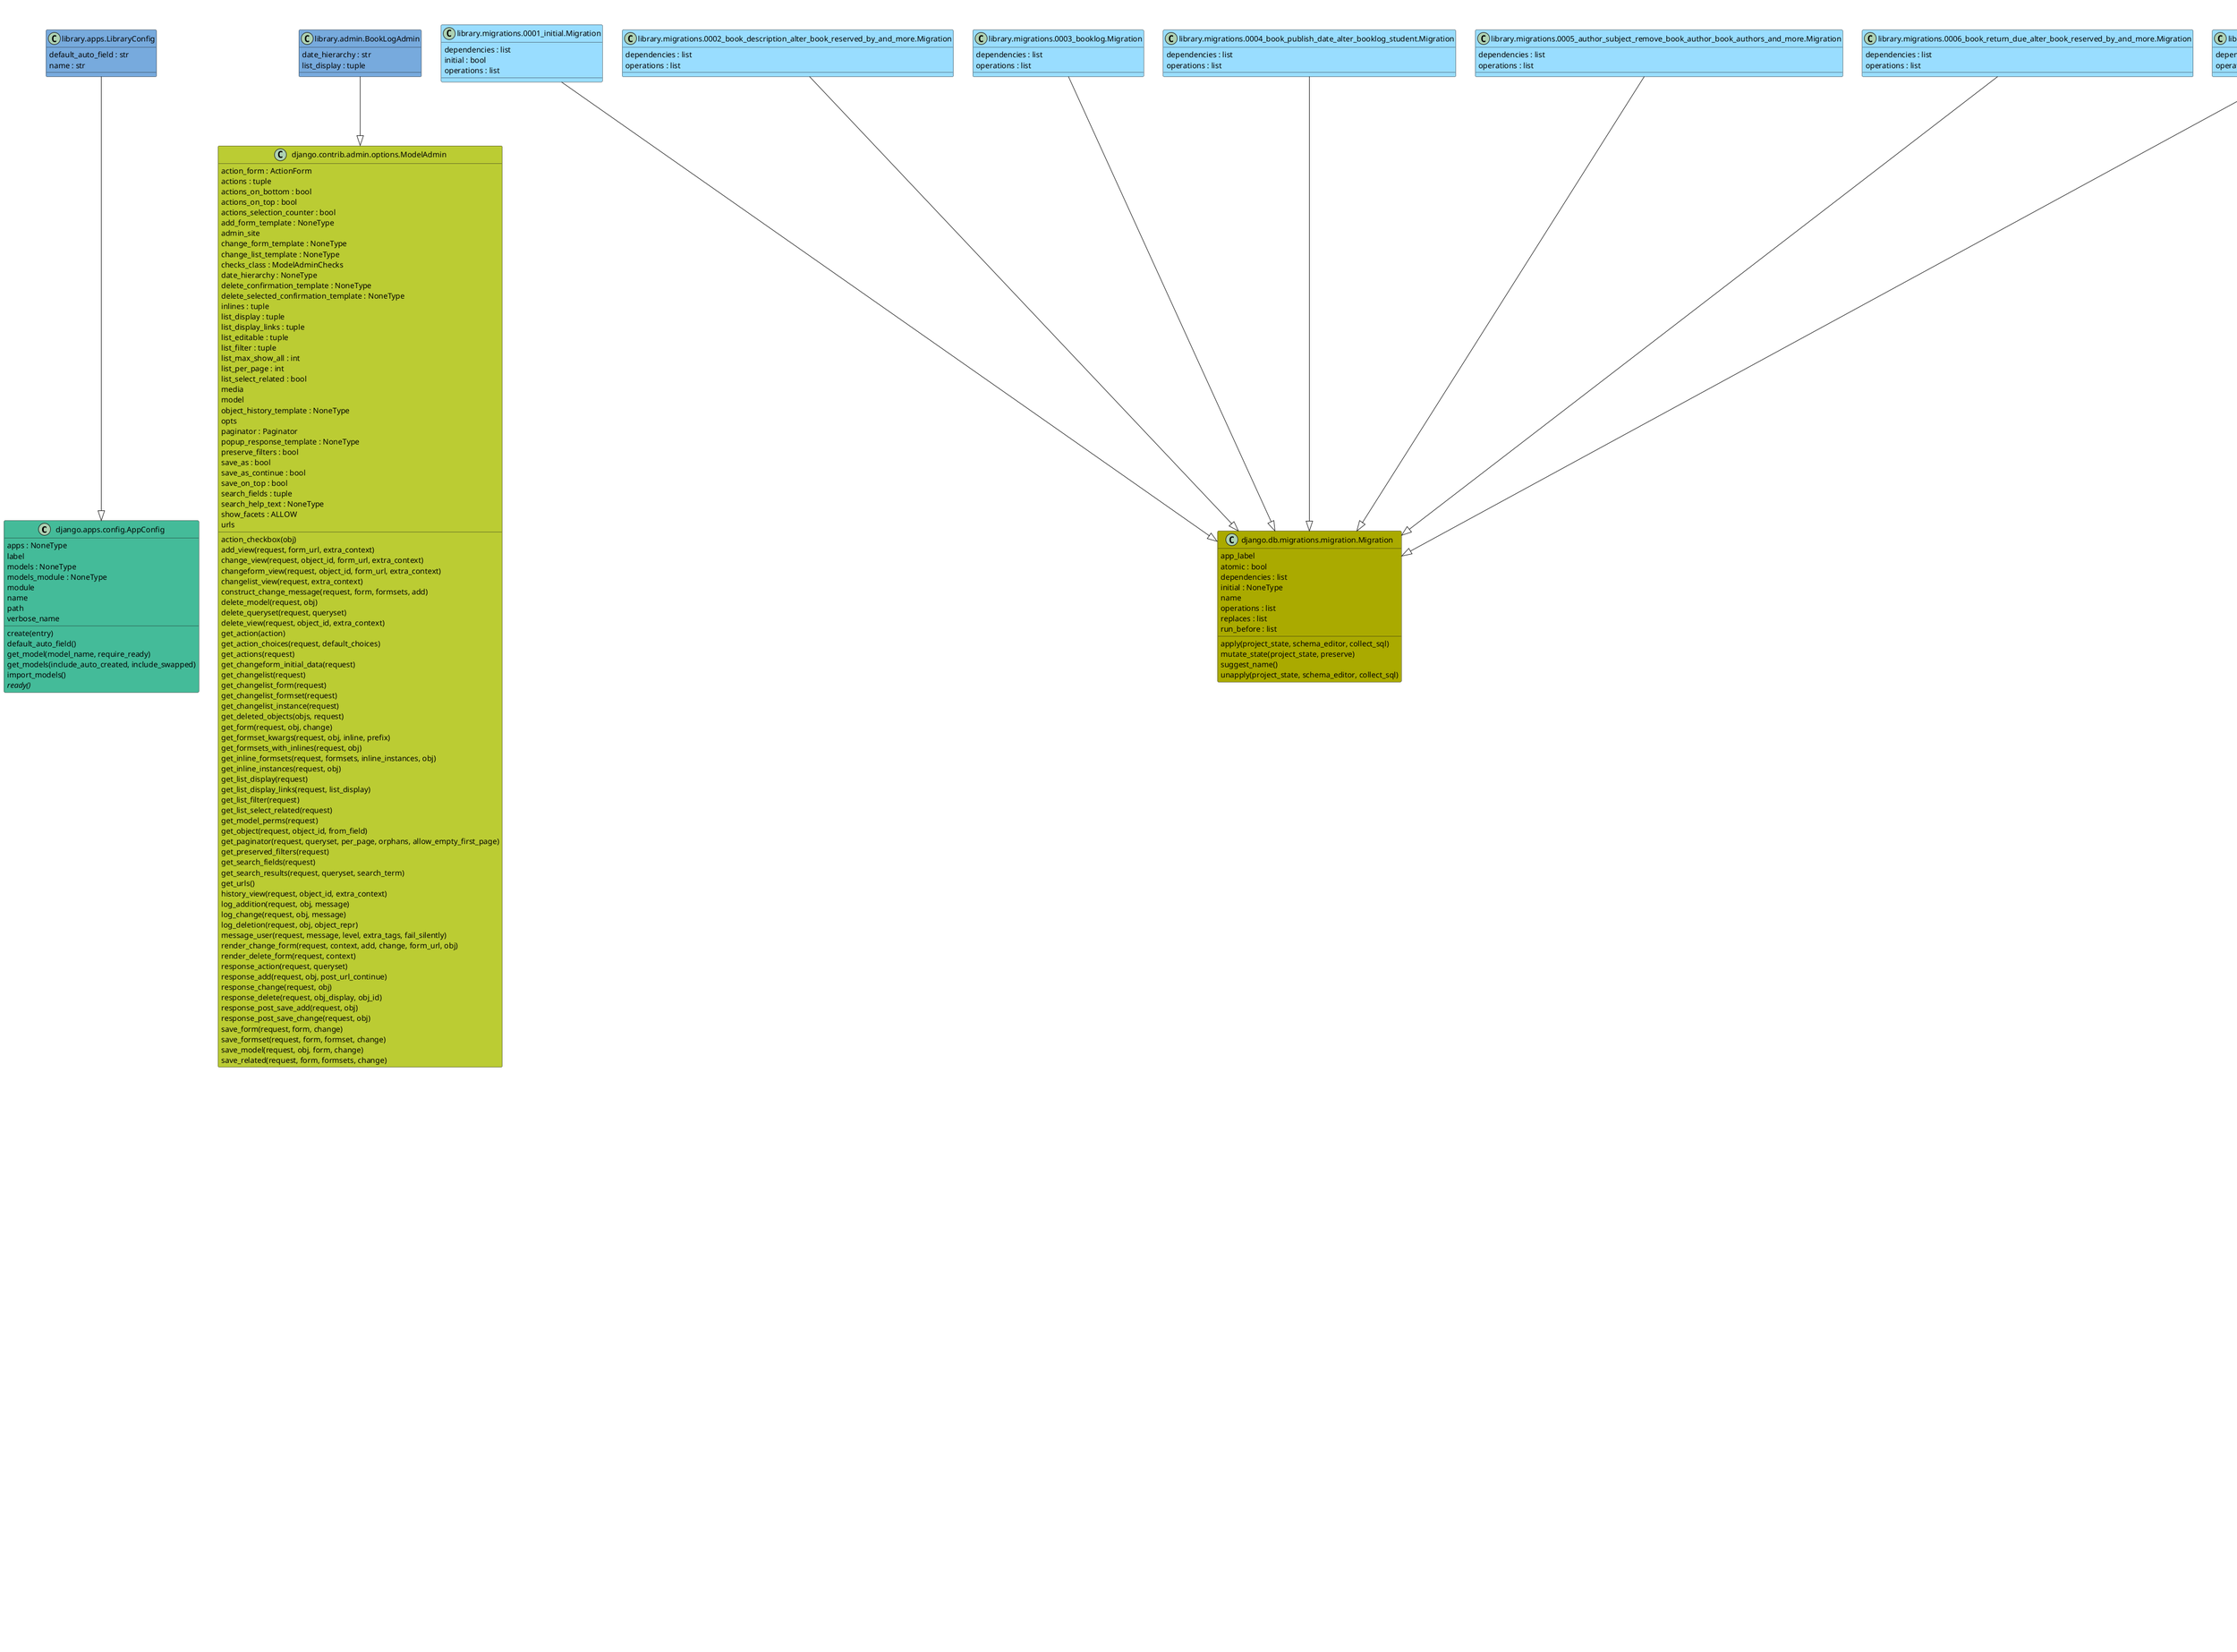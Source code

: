 @startuml classes
set namespaceSeparator none
class "django.apps.config.AppConfig" as django.apps.config.AppConfig #44BB99 {
  apps : NoneType
  label
  models : NoneType
  models_module : NoneType
  module
  name
  path
  verbose_name
  create(entry)
  default_auto_field()
  get_model(model_name, require_ready)
  get_models(include_auto_created, include_swapped)
  import_models()
  {abstract}ready()
}
class "django.contrib.admin.options.ModelAdmin" as django.contrib.admin.options.ModelAdmin #BBCC33 {
  action_form : ActionForm
  actions : tuple
  actions_on_bottom : bool
  actions_on_top : bool
  actions_selection_counter : bool
  add_form_template : NoneType
  admin_site
  change_form_template : NoneType
  change_list_template : NoneType
  checks_class : ModelAdminChecks
  date_hierarchy : NoneType
  delete_confirmation_template : NoneType
  delete_selected_confirmation_template : NoneType
  inlines : tuple
  list_display : tuple
  list_display_links : tuple
  list_editable : tuple
  list_filter : tuple
  list_max_show_all : int
  list_per_page : int
  list_select_related : bool
  media
  model
  object_history_template : NoneType
  opts
  paginator : Paginator
  popup_response_template : NoneType
  preserve_filters : bool
  save_as : bool
  save_as_continue : bool
  save_on_top : bool
  search_fields : tuple
  search_help_text : NoneType
  show_facets : ALLOW
  urls
  action_checkbox(obj)
  add_view(request, form_url, extra_context)
  change_view(request, object_id, form_url, extra_context)
  changeform_view(request, object_id, form_url, extra_context)
  changelist_view(request, extra_context)
  construct_change_message(request, form, formsets, add)
  delete_model(request, obj)
  delete_queryset(request, queryset)
  delete_view(request, object_id, extra_context)
  get_action(action)
  get_action_choices(request, default_choices)
  get_actions(request)
  get_changeform_initial_data(request)
  get_changelist(request)
  get_changelist_form(request)
  get_changelist_formset(request)
  get_changelist_instance(request)
  get_deleted_objects(objs, request)
  get_form(request, obj, change)
  get_formset_kwargs(request, obj, inline, prefix)
  get_formsets_with_inlines(request, obj)
  get_inline_formsets(request, formsets, inline_instances, obj)
  get_inline_instances(request, obj)
  get_list_display(request)
  get_list_display_links(request, list_display)
  get_list_filter(request)
  get_list_select_related(request)
  get_model_perms(request)
  get_object(request, object_id, from_field)
  get_paginator(request, queryset, per_page, orphans, allow_empty_first_page)
  get_preserved_filters(request)
  get_search_fields(request)
  get_search_results(request, queryset, search_term)
  get_urls()
  history_view(request, object_id, extra_context)
  log_addition(request, obj, message)
  log_change(request, obj, message)
  log_deletion(request, obj, object_repr)
  message_user(request, message, level, extra_tags, fail_silently)
  render_change_form(request, context, add, change, form_url, obj)
  render_delete_form(request, context)
  response_action(request, queryset)
  response_add(request, obj, post_url_continue)
  response_change(request, obj)
  response_delete(request, obj_display, obj_id)
  response_post_save_add(request, obj)
  response_post_save_change(request, obj)
  save_form(request, form, change)
  save_formset(request, form, formset, change)
  save_model(request, obj, form, change)
  save_related(request, form, formsets, change)
}
class "django.db.migrations.migration.Migration" as django.db.migrations.migration.Migration #AAAA00 {
  app_label
  atomic : bool
  dependencies : list
  initial : NoneType
  name
  operations : list
  replaces : list
  run_before : list
  apply(project_state, schema_editor, collect_sql)
  mutate_state(project_state, preserve)
  suggest_name()
  unapply(project_state, schema_editor, collect_sql)
}
class "django.db.models.base.Model" as django.db.models.base.Model #AAAA00 {
  pk
  adelete(using, keep_parents)
  arefresh_from_db(using, fields)
  asave(force_insert, force_update, using, update_fields)
  check()
  {abstract}clean()
  clean_fields(exclude)
  date_error_message(lookup_type, field_name, unique_for)
  delete(using, keep_parents)
  from_db(db, field_names, values)
  full_clean(exclude, validate_unique, validate_constraints)
  get_constraints()
  get_deferred_fields()
  prepare_database_save(field)
  refresh_from_db(using, fields)
  save(force_insert, force_update, using, update_fields)
  save_base(raw, force_insert, force_update, using, update_fields)
  serializable_value(field_name)
  unique_error_message(model_class, unique_check)
  validate_constraints(exclude)
  validate_unique(exclude)
}
class "django.db.models.enums.IntegerChoices" as django.db.models.enums.IntegerChoices #AAAA00 {
  name
}
class "django.db.models.manager.Manager" as django.db.models.manager.Manager #AAAA00 {
  auto_created : bool
}
class "django.forms.forms.Form" as django.forms.forms.Form #EEDD88 {
}
class "django.views.generic.base.TemplateView" as django.views.generic.base.TemplateView #EE8866 {
  get(request)
}
class "django.views.generic.base.View" as django.views.generic.base.View #EE8866 {
  args : tuple
  head
  http_method_names : list
  kwargs : dict
  request
  as_view()
  dispatch(request)
  http_method_not_allowed(request)
  options(request)
  setup(request)
  view_is_async()
}
class "library.admin.BookLogAdmin" as library.admin.BookLogAdmin #77AADD {
  date_hierarchy : str
  list_display : tuple
}
class "library.apps.LibraryConfig" as library.apps.LibraryConfig #77AADD {
  default_auto_field : str
  name : str
}
class "library.forms.BookSearchForm" as library.forms.BookSearchForm #77AADD {
  authors : ModelMultipleChoiceField
  name : CharField
  publish_year_from : IntegerField
  publish_year_to : IntegerField
  search_phrase : CharField
  subjects : ModelMultipleChoiceField
}
class "library.migrations.0001_initial.Migration" as library.migrations.0001_initial.Migration #99DDFF {
  dependencies : list
  initial : bool
  operations : list
}
class "library.migrations.0002_book_description_alter_book_reserved_by_and_more.Migration" as library.migrations.0002_book_description_alter_book_reserved_by_and_more.Migration #99DDFF {
  dependencies : list
  operations : list
}
class "library.migrations.0003_booklog.Migration" as library.migrations.0003_booklog.Migration #99DDFF {
  dependencies : list
  operations : list
}
class "library.migrations.0004_book_publish_date_alter_booklog_student.Migration" as library.migrations.0004_book_publish_date_alter_booklog_student.Migration #99DDFF {
  dependencies : list
  operations : list
}
class "library.migrations.0005_author_subject_remove_book_author_book_authors_and_more.Migration" as library.migrations.0005_author_subject_remove_book_author_book_authors_and_more.Migration #99DDFF {
  dependencies : list
  operations : list
}
class "library.migrations.0006_book_return_due_alter_book_reserved_by_and_more.Migration" as library.migrations.0006_book_return_due_alter_book_reserved_by_and_more.Migration #99DDFF {
  dependencies : list
  operations : list
}
class "library.migrations.0007_alter_booklog_log_type.Migration" as library.migrations.0007_alter_booklog_log_type.Migration #99DDFF {
  dependencies : list
  operations : list
}
class "library.models.Author" as library.models.Author #77AADD {
  name : CharField
  objects
}
class "library.models.AuthorManager" as library.models.AuthorManager #77AADD {
  get_queryset()
}
class "library.models.Book" as library.models.Book #77AADD {
  authors : ManyToManyField
  booklog_set
  current_fine
  description : TextField
  name : CharField
  objects
  publish_date : DateField
  reserved_by : ForeignKey
  reserved_by_id : NoneType, int
  return_due : DateField
  subjects : ManyToManyField
  taken_by : ForeignKey
  taken_by_id : NoneType, int
  authors_string() -> str
  availability() -> str
  extend(student_id: int)
  reserve(student_id: int)
  return_back()
  take(student_id: int, remove_reservation: bool)
}
class "library.models.BookLog" as library.models.BookLog #77AADD {
  book : ForeignKey
  log_type : PositiveSmallIntegerField
  student : ForeignKey
  timestamp : DateTimeField
}
class "library.models.LogType" as library.models.BookLog.LogType #FFAABB {
  name
}
class "library.models.Subject" as library.models.Subject #77AADD {
  name : CharField
  objects
}
class "library.models.SubjectManager" as library.models.SubjectManager #77AADD {
  get_queryset()
}
class "library.views.BookDetailView" as library.views.BookDetailView #77AADD {
  template_name : str
  get_context_data()
}
class "library.views.BookExtendView" as library.views.BookExtendView #77AADD {
  post(request, book_id: int)
}
class "library.views.BookListView" as library.views.BookListView #77AADD {
  page_size : int
  search_form
  template_name : str
  get_books_query() -> QuerySet
  get_context_data()
  rest_of_results_count() -> int
  search_filter() -> Q
}
class "library.views.BookReserveView" as library.views.BookReserveView #77AADD {
  post(request, book_id: int)
}
class "library.views.BookReturnView" as library.views.BookReturnView #77AADD {
  post(request, book_id: int)
}
class "library.views.BookTakeView" as library.views.BookTakeView #77AADD {
  post(request, book_id: int)
}
class "library.views.QueryParams" as library.views.BookListView.QueryParams #DDDDDD {
  search_phrase : Optional[str]
}
django.views.generic.base.TemplateView --|> django.views.generic.base.View
library.admin.BookLogAdmin --|> django.contrib.admin.options.ModelAdmin
library.apps.LibraryConfig --|> django.apps.config.AppConfig
library.forms.BookSearchForm --|> django.forms.forms.Form
library.migrations.0001_initial.Migration --|> django.db.migrations.migration.Migration
library.migrations.0002_book_description_alter_book_reserved_by_and_more.Migration --|> django.db.migrations.migration.Migration
library.migrations.0003_booklog.Migration --|> django.db.migrations.migration.Migration
library.migrations.0004_book_publish_date_alter_booklog_student.Migration --|> django.db.migrations.migration.Migration
library.migrations.0005_author_subject_remove_book_author_book_authors_and_more.Migration --|> django.db.migrations.migration.Migration
library.migrations.0006_book_return_due_alter_book_reserved_by_and_more.Migration --|> django.db.migrations.migration.Migration
library.migrations.0007_alter_booklog_log_type.Migration --|> django.db.migrations.migration.Migration
library.models.Author --|> django.db.models.base.Model
library.models.AuthorManager --|> django.db.models.manager.Manager
library.models.Book --|> django.db.models.base.Model
library.models.BookLog --|> django.db.models.base.Model
library.models.BookLog.LogType --|> django.db.models.enums.IntegerChoices
library.models.Subject --|> django.db.models.base.Model
library.models.SubjectManager --|> django.db.models.manager.Manager
library.views.BookDetailView --|> django.views.generic.base.TemplateView
library.views.BookExtendView --|> django.views.generic.base.View
library.views.BookListView --|> django.views.generic.base.TemplateView
library.views.BookReserveView --|> django.views.generic.base.View
library.views.BookReturnView --|> django.views.generic.base.View
library.views.BookTakeView --|> django.views.generic.base.View
django.db.models.manager.Manager --* library.models.Book : objects
django.db.models.manager.Manager --* library.models.Book : booklog_set
library.models.AuthorManager --* library.models.Author : objects
library.models.SubjectManager --* library.models.Subject : objects
@enduml
